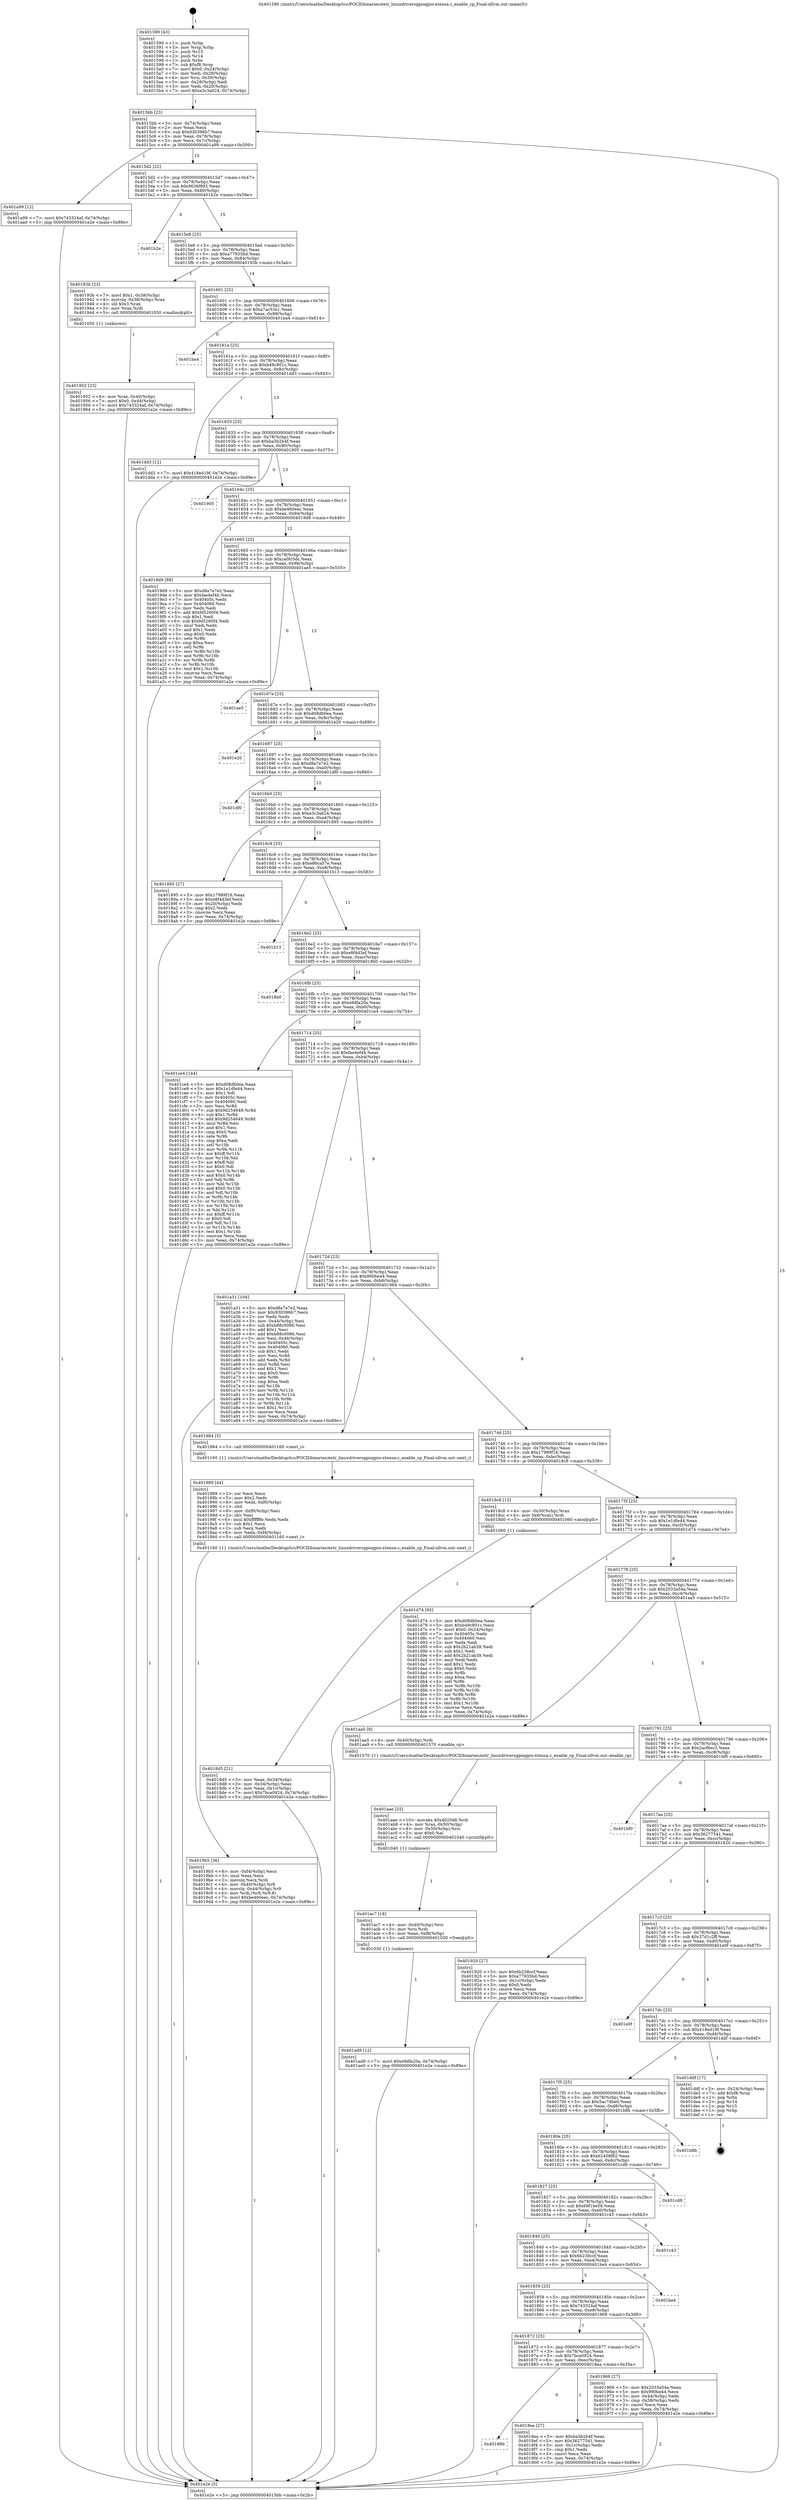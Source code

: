 digraph "0x401590" {
  label = "0x401590 (/mnt/c/Users/mathe/Desktop/tcc/POCII/binaries/extr_linuxdriversgpiogpio-xtensa.c_enable_cp_Final-ollvm.out::main(0))"
  labelloc = "t"
  node[shape=record]

  Entry [label="",width=0.3,height=0.3,shape=circle,fillcolor=black,style=filled]
  "0x4015bb" [label="{
     0x4015bb [23]\l
     | [instrs]\l
     &nbsp;&nbsp;0x4015bb \<+3\>: mov -0x74(%rbp),%eax\l
     &nbsp;&nbsp;0x4015be \<+2\>: mov %eax,%ecx\l
     &nbsp;&nbsp;0x4015c0 \<+6\>: sub $0x930396b7,%ecx\l
     &nbsp;&nbsp;0x4015c6 \<+3\>: mov %eax,-0x78(%rbp)\l
     &nbsp;&nbsp;0x4015c9 \<+3\>: mov %ecx,-0x7c(%rbp)\l
     &nbsp;&nbsp;0x4015cc \<+6\>: je 0000000000401a99 \<main+0x509\>\l
  }"]
  "0x401a99" [label="{
     0x401a99 [12]\l
     | [instrs]\l
     &nbsp;&nbsp;0x401a99 \<+7\>: movl $0x743324af,-0x74(%rbp)\l
     &nbsp;&nbsp;0x401aa0 \<+5\>: jmp 0000000000401e2e \<main+0x89e\>\l
  }"]
  "0x4015d2" [label="{
     0x4015d2 [22]\l
     | [instrs]\l
     &nbsp;&nbsp;0x4015d2 \<+5\>: jmp 00000000004015d7 \<main+0x47\>\l
     &nbsp;&nbsp;0x4015d7 \<+3\>: mov -0x78(%rbp),%eax\l
     &nbsp;&nbsp;0x4015da \<+5\>: sub $0x9636f892,%eax\l
     &nbsp;&nbsp;0x4015df \<+3\>: mov %eax,-0x80(%rbp)\l
     &nbsp;&nbsp;0x4015e2 \<+6\>: je 0000000000401b2e \<main+0x59e\>\l
  }"]
  Exit [label="",width=0.3,height=0.3,shape=circle,fillcolor=black,style=filled,peripheries=2]
  "0x401b2e" [label="{
     0x401b2e\l
  }", style=dashed]
  "0x4015e8" [label="{
     0x4015e8 [25]\l
     | [instrs]\l
     &nbsp;&nbsp;0x4015e8 \<+5\>: jmp 00000000004015ed \<main+0x5d\>\l
     &nbsp;&nbsp;0x4015ed \<+3\>: mov -0x78(%rbp),%eax\l
     &nbsp;&nbsp;0x4015f0 \<+5\>: sub $0xa77935bd,%eax\l
     &nbsp;&nbsp;0x4015f5 \<+6\>: mov %eax,-0x84(%rbp)\l
     &nbsp;&nbsp;0x4015fb \<+6\>: je 000000000040193b \<main+0x3ab\>\l
  }"]
  "0x401ad9" [label="{
     0x401ad9 [12]\l
     | [instrs]\l
     &nbsp;&nbsp;0x401ad9 \<+7\>: movl $0xe9dfa20a,-0x74(%rbp)\l
     &nbsp;&nbsp;0x401ae0 \<+5\>: jmp 0000000000401e2e \<main+0x89e\>\l
  }"]
  "0x40193b" [label="{
     0x40193b [23]\l
     | [instrs]\l
     &nbsp;&nbsp;0x40193b \<+7\>: movl $0x1,-0x38(%rbp)\l
     &nbsp;&nbsp;0x401942 \<+4\>: movslq -0x38(%rbp),%rax\l
     &nbsp;&nbsp;0x401946 \<+4\>: shl $0x3,%rax\l
     &nbsp;&nbsp;0x40194a \<+3\>: mov %rax,%rdi\l
     &nbsp;&nbsp;0x40194d \<+5\>: call 0000000000401050 \<malloc@plt\>\l
     | [calls]\l
     &nbsp;&nbsp;0x401050 \{1\} (unknown)\l
  }"]
  "0x401601" [label="{
     0x401601 [25]\l
     | [instrs]\l
     &nbsp;&nbsp;0x401601 \<+5\>: jmp 0000000000401606 \<main+0x76\>\l
     &nbsp;&nbsp;0x401606 \<+3\>: mov -0x78(%rbp),%eax\l
     &nbsp;&nbsp;0x401609 \<+5\>: sub $0xa7ac53e1,%eax\l
     &nbsp;&nbsp;0x40160e \<+6\>: mov %eax,-0x88(%rbp)\l
     &nbsp;&nbsp;0x401614 \<+6\>: je 0000000000401ba4 \<main+0x614\>\l
  }"]
  "0x401ac7" [label="{
     0x401ac7 [18]\l
     | [instrs]\l
     &nbsp;&nbsp;0x401ac7 \<+4\>: mov -0x40(%rbp),%rsi\l
     &nbsp;&nbsp;0x401acb \<+3\>: mov %rsi,%rdi\l
     &nbsp;&nbsp;0x401ace \<+6\>: mov %eax,-0xf8(%rbp)\l
     &nbsp;&nbsp;0x401ad4 \<+5\>: call 0000000000401030 \<free@plt\>\l
     | [calls]\l
     &nbsp;&nbsp;0x401030 \{1\} (unknown)\l
  }"]
  "0x401ba4" [label="{
     0x401ba4\l
  }", style=dashed]
  "0x40161a" [label="{
     0x40161a [25]\l
     | [instrs]\l
     &nbsp;&nbsp;0x40161a \<+5\>: jmp 000000000040161f \<main+0x8f\>\l
     &nbsp;&nbsp;0x40161f \<+3\>: mov -0x78(%rbp),%eax\l
     &nbsp;&nbsp;0x401622 \<+5\>: sub $0xb49c801c,%eax\l
     &nbsp;&nbsp;0x401627 \<+6\>: mov %eax,-0x8c(%rbp)\l
     &nbsp;&nbsp;0x40162d \<+6\>: je 0000000000401dd3 \<main+0x843\>\l
  }"]
  "0x401aae" [label="{
     0x401aae [25]\l
     | [instrs]\l
     &nbsp;&nbsp;0x401aae \<+10\>: movabs $0x4020d6,%rdi\l
     &nbsp;&nbsp;0x401ab8 \<+4\>: mov %rax,-0x50(%rbp)\l
     &nbsp;&nbsp;0x401abc \<+4\>: mov -0x50(%rbp),%rsi\l
     &nbsp;&nbsp;0x401ac0 \<+2\>: mov $0x0,%al\l
     &nbsp;&nbsp;0x401ac2 \<+5\>: call 0000000000401040 \<printf@plt\>\l
     | [calls]\l
     &nbsp;&nbsp;0x401040 \{1\} (unknown)\l
  }"]
  "0x401dd3" [label="{
     0x401dd3 [12]\l
     | [instrs]\l
     &nbsp;&nbsp;0x401dd3 \<+7\>: movl $0x418ed19f,-0x74(%rbp)\l
     &nbsp;&nbsp;0x401dda \<+5\>: jmp 0000000000401e2e \<main+0x89e\>\l
  }"]
  "0x401633" [label="{
     0x401633 [25]\l
     | [instrs]\l
     &nbsp;&nbsp;0x401633 \<+5\>: jmp 0000000000401638 \<main+0xa8\>\l
     &nbsp;&nbsp;0x401638 \<+3\>: mov -0x78(%rbp),%eax\l
     &nbsp;&nbsp;0x40163b \<+5\>: sub $0xba3b2b4f,%eax\l
     &nbsp;&nbsp;0x401640 \<+6\>: mov %eax,-0x90(%rbp)\l
     &nbsp;&nbsp;0x401646 \<+6\>: je 0000000000401905 \<main+0x375\>\l
  }"]
  "0x4019b5" [label="{
     0x4019b5 [36]\l
     | [instrs]\l
     &nbsp;&nbsp;0x4019b5 \<+6\>: mov -0xf4(%rbp),%ecx\l
     &nbsp;&nbsp;0x4019bb \<+3\>: imul %eax,%ecx\l
     &nbsp;&nbsp;0x4019be \<+3\>: movslq %ecx,%rdi\l
     &nbsp;&nbsp;0x4019c1 \<+4\>: mov -0x40(%rbp),%r8\l
     &nbsp;&nbsp;0x4019c5 \<+4\>: movslq -0x44(%rbp),%r9\l
     &nbsp;&nbsp;0x4019c9 \<+4\>: mov %rdi,(%r8,%r9,8)\l
     &nbsp;&nbsp;0x4019cd \<+7\>: movl $0xbe460eec,-0x74(%rbp)\l
     &nbsp;&nbsp;0x4019d4 \<+5\>: jmp 0000000000401e2e \<main+0x89e\>\l
  }"]
  "0x401905" [label="{
     0x401905\l
  }", style=dashed]
  "0x40164c" [label="{
     0x40164c [25]\l
     | [instrs]\l
     &nbsp;&nbsp;0x40164c \<+5\>: jmp 0000000000401651 \<main+0xc1\>\l
     &nbsp;&nbsp;0x401651 \<+3\>: mov -0x78(%rbp),%eax\l
     &nbsp;&nbsp;0x401654 \<+5\>: sub $0xbe460eec,%eax\l
     &nbsp;&nbsp;0x401659 \<+6\>: mov %eax,-0x94(%rbp)\l
     &nbsp;&nbsp;0x40165f \<+6\>: je 00000000004019d9 \<main+0x449\>\l
  }"]
  "0x401989" [label="{
     0x401989 [44]\l
     | [instrs]\l
     &nbsp;&nbsp;0x401989 \<+2\>: xor %ecx,%ecx\l
     &nbsp;&nbsp;0x40198b \<+5\>: mov $0x2,%edx\l
     &nbsp;&nbsp;0x401990 \<+6\>: mov %edx,-0xf0(%rbp)\l
     &nbsp;&nbsp;0x401996 \<+1\>: cltd\l
     &nbsp;&nbsp;0x401997 \<+6\>: mov -0xf0(%rbp),%esi\l
     &nbsp;&nbsp;0x40199d \<+2\>: idiv %esi\l
     &nbsp;&nbsp;0x40199f \<+6\>: imul $0xfffffffe,%edx,%edx\l
     &nbsp;&nbsp;0x4019a5 \<+3\>: sub $0x1,%ecx\l
     &nbsp;&nbsp;0x4019a8 \<+2\>: sub %ecx,%edx\l
     &nbsp;&nbsp;0x4019aa \<+6\>: mov %edx,-0xf4(%rbp)\l
     &nbsp;&nbsp;0x4019b0 \<+5\>: call 0000000000401160 \<next_i\>\l
     | [calls]\l
     &nbsp;&nbsp;0x401160 \{1\} (/mnt/c/Users/mathe/Desktop/tcc/POCII/binaries/extr_linuxdriversgpiogpio-xtensa.c_enable_cp_Final-ollvm.out::next_i)\l
  }"]
  "0x4019d9" [label="{
     0x4019d9 [88]\l
     | [instrs]\l
     &nbsp;&nbsp;0x4019d9 \<+5\>: mov $0xd8a7e7e2,%eax\l
     &nbsp;&nbsp;0x4019de \<+5\>: mov $0xfae4ef4b,%ecx\l
     &nbsp;&nbsp;0x4019e3 \<+7\>: mov 0x40405c,%edx\l
     &nbsp;&nbsp;0x4019ea \<+7\>: mov 0x404060,%esi\l
     &nbsp;&nbsp;0x4019f1 \<+2\>: mov %edx,%edi\l
     &nbsp;&nbsp;0x4019f3 \<+6\>: add $0xfd5260f4,%edi\l
     &nbsp;&nbsp;0x4019f9 \<+3\>: sub $0x1,%edi\l
     &nbsp;&nbsp;0x4019fc \<+6\>: sub $0xfd5260f4,%edi\l
     &nbsp;&nbsp;0x401a02 \<+3\>: imul %edi,%edx\l
     &nbsp;&nbsp;0x401a05 \<+3\>: and $0x1,%edx\l
     &nbsp;&nbsp;0x401a08 \<+3\>: cmp $0x0,%edx\l
     &nbsp;&nbsp;0x401a0b \<+4\>: sete %r8b\l
     &nbsp;&nbsp;0x401a0f \<+3\>: cmp $0xa,%esi\l
     &nbsp;&nbsp;0x401a12 \<+4\>: setl %r9b\l
     &nbsp;&nbsp;0x401a16 \<+3\>: mov %r8b,%r10b\l
     &nbsp;&nbsp;0x401a19 \<+3\>: and %r9b,%r10b\l
     &nbsp;&nbsp;0x401a1c \<+3\>: xor %r9b,%r8b\l
     &nbsp;&nbsp;0x401a1f \<+3\>: or %r8b,%r10b\l
     &nbsp;&nbsp;0x401a22 \<+4\>: test $0x1,%r10b\l
     &nbsp;&nbsp;0x401a26 \<+3\>: cmovne %ecx,%eax\l
     &nbsp;&nbsp;0x401a29 \<+3\>: mov %eax,-0x74(%rbp)\l
     &nbsp;&nbsp;0x401a2c \<+5\>: jmp 0000000000401e2e \<main+0x89e\>\l
  }"]
  "0x401665" [label="{
     0x401665 [25]\l
     | [instrs]\l
     &nbsp;&nbsp;0x401665 \<+5\>: jmp 000000000040166a \<main+0xda\>\l
     &nbsp;&nbsp;0x40166a \<+3\>: mov -0x78(%rbp),%eax\l
     &nbsp;&nbsp;0x40166d \<+5\>: sub $0xca0fc5dc,%eax\l
     &nbsp;&nbsp;0x401672 \<+6\>: mov %eax,-0x98(%rbp)\l
     &nbsp;&nbsp;0x401678 \<+6\>: je 0000000000401ae5 \<main+0x555\>\l
  }"]
  "0x401952" [label="{
     0x401952 [23]\l
     | [instrs]\l
     &nbsp;&nbsp;0x401952 \<+4\>: mov %rax,-0x40(%rbp)\l
     &nbsp;&nbsp;0x401956 \<+7\>: movl $0x0,-0x44(%rbp)\l
     &nbsp;&nbsp;0x40195d \<+7\>: movl $0x743324af,-0x74(%rbp)\l
     &nbsp;&nbsp;0x401964 \<+5\>: jmp 0000000000401e2e \<main+0x89e\>\l
  }"]
  "0x401ae5" [label="{
     0x401ae5\l
  }", style=dashed]
  "0x40167e" [label="{
     0x40167e [25]\l
     | [instrs]\l
     &nbsp;&nbsp;0x40167e \<+5\>: jmp 0000000000401683 \<main+0xf3\>\l
     &nbsp;&nbsp;0x401683 \<+3\>: mov -0x78(%rbp),%eax\l
     &nbsp;&nbsp;0x401686 \<+5\>: sub $0xd08db0ea,%eax\l
     &nbsp;&nbsp;0x40168b \<+6\>: mov %eax,-0x9c(%rbp)\l
     &nbsp;&nbsp;0x401691 \<+6\>: je 0000000000401e20 \<main+0x890\>\l
  }"]
  "0x40188b" [label="{
     0x40188b\l
  }", style=dashed]
  "0x401e20" [label="{
     0x401e20\l
  }", style=dashed]
  "0x401697" [label="{
     0x401697 [25]\l
     | [instrs]\l
     &nbsp;&nbsp;0x401697 \<+5\>: jmp 000000000040169c \<main+0x10c\>\l
     &nbsp;&nbsp;0x40169c \<+3\>: mov -0x78(%rbp),%eax\l
     &nbsp;&nbsp;0x40169f \<+5\>: sub $0xd8a7e7e2,%eax\l
     &nbsp;&nbsp;0x4016a4 \<+6\>: mov %eax,-0xa0(%rbp)\l
     &nbsp;&nbsp;0x4016aa \<+6\>: je 0000000000401df0 \<main+0x860\>\l
  }"]
  "0x4018ea" [label="{
     0x4018ea [27]\l
     | [instrs]\l
     &nbsp;&nbsp;0x4018ea \<+5\>: mov $0xba3b2b4f,%eax\l
     &nbsp;&nbsp;0x4018ef \<+5\>: mov $0x36277541,%ecx\l
     &nbsp;&nbsp;0x4018f4 \<+3\>: mov -0x1c(%rbp),%edx\l
     &nbsp;&nbsp;0x4018f7 \<+3\>: cmp $0x1,%edx\l
     &nbsp;&nbsp;0x4018fa \<+3\>: cmovl %ecx,%eax\l
     &nbsp;&nbsp;0x4018fd \<+3\>: mov %eax,-0x74(%rbp)\l
     &nbsp;&nbsp;0x401900 \<+5\>: jmp 0000000000401e2e \<main+0x89e\>\l
  }"]
  "0x401df0" [label="{
     0x401df0\l
  }", style=dashed]
  "0x4016b0" [label="{
     0x4016b0 [25]\l
     | [instrs]\l
     &nbsp;&nbsp;0x4016b0 \<+5\>: jmp 00000000004016b5 \<main+0x125\>\l
     &nbsp;&nbsp;0x4016b5 \<+3\>: mov -0x78(%rbp),%eax\l
     &nbsp;&nbsp;0x4016b8 \<+5\>: sub $0xe3c3a624,%eax\l
     &nbsp;&nbsp;0x4016bd \<+6\>: mov %eax,-0xa4(%rbp)\l
     &nbsp;&nbsp;0x4016c3 \<+6\>: je 0000000000401895 \<main+0x305\>\l
  }"]
  "0x401872" [label="{
     0x401872 [25]\l
     | [instrs]\l
     &nbsp;&nbsp;0x401872 \<+5\>: jmp 0000000000401877 \<main+0x2e7\>\l
     &nbsp;&nbsp;0x401877 \<+3\>: mov -0x78(%rbp),%eax\l
     &nbsp;&nbsp;0x40187a \<+5\>: sub $0x7bca0924,%eax\l
     &nbsp;&nbsp;0x40187f \<+6\>: mov %eax,-0xec(%rbp)\l
     &nbsp;&nbsp;0x401885 \<+6\>: je 00000000004018ea \<main+0x35a\>\l
  }"]
  "0x401895" [label="{
     0x401895 [27]\l
     | [instrs]\l
     &nbsp;&nbsp;0x401895 \<+5\>: mov $0x17989f16,%eax\l
     &nbsp;&nbsp;0x40189a \<+5\>: mov $0xe8f4d3ef,%ecx\l
     &nbsp;&nbsp;0x40189f \<+3\>: mov -0x20(%rbp),%edx\l
     &nbsp;&nbsp;0x4018a2 \<+3\>: cmp $0x2,%edx\l
     &nbsp;&nbsp;0x4018a5 \<+3\>: cmovne %ecx,%eax\l
     &nbsp;&nbsp;0x4018a8 \<+3\>: mov %eax,-0x74(%rbp)\l
     &nbsp;&nbsp;0x4018ab \<+5\>: jmp 0000000000401e2e \<main+0x89e\>\l
  }"]
  "0x4016c9" [label="{
     0x4016c9 [25]\l
     | [instrs]\l
     &nbsp;&nbsp;0x4016c9 \<+5\>: jmp 00000000004016ce \<main+0x13e\>\l
     &nbsp;&nbsp;0x4016ce \<+3\>: mov -0x78(%rbp),%eax\l
     &nbsp;&nbsp;0x4016d1 \<+5\>: sub $0xe86ca57e,%eax\l
     &nbsp;&nbsp;0x4016d6 \<+6\>: mov %eax,-0xa8(%rbp)\l
     &nbsp;&nbsp;0x4016dc \<+6\>: je 0000000000401b13 \<main+0x583\>\l
  }"]
  "0x401e2e" [label="{
     0x401e2e [5]\l
     | [instrs]\l
     &nbsp;&nbsp;0x401e2e \<+5\>: jmp 00000000004015bb \<main+0x2b\>\l
  }"]
  "0x401590" [label="{
     0x401590 [43]\l
     | [instrs]\l
     &nbsp;&nbsp;0x401590 \<+1\>: push %rbp\l
     &nbsp;&nbsp;0x401591 \<+3\>: mov %rsp,%rbp\l
     &nbsp;&nbsp;0x401594 \<+2\>: push %r15\l
     &nbsp;&nbsp;0x401596 \<+2\>: push %r14\l
     &nbsp;&nbsp;0x401598 \<+1\>: push %rbx\l
     &nbsp;&nbsp;0x401599 \<+7\>: sub $0xf8,%rsp\l
     &nbsp;&nbsp;0x4015a0 \<+7\>: movl $0x0,-0x24(%rbp)\l
     &nbsp;&nbsp;0x4015a7 \<+3\>: mov %edi,-0x28(%rbp)\l
     &nbsp;&nbsp;0x4015aa \<+4\>: mov %rsi,-0x30(%rbp)\l
     &nbsp;&nbsp;0x4015ae \<+3\>: mov -0x28(%rbp),%edi\l
     &nbsp;&nbsp;0x4015b1 \<+3\>: mov %edi,-0x20(%rbp)\l
     &nbsp;&nbsp;0x4015b4 \<+7\>: movl $0xe3c3a624,-0x74(%rbp)\l
  }"]
  "0x401969" [label="{
     0x401969 [27]\l
     | [instrs]\l
     &nbsp;&nbsp;0x401969 \<+5\>: mov $0x2033a54a,%eax\l
     &nbsp;&nbsp;0x40196e \<+5\>: mov $0x990be44,%ecx\l
     &nbsp;&nbsp;0x401973 \<+3\>: mov -0x44(%rbp),%edx\l
     &nbsp;&nbsp;0x401976 \<+3\>: cmp -0x38(%rbp),%edx\l
     &nbsp;&nbsp;0x401979 \<+3\>: cmovl %ecx,%eax\l
     &nbsp;&nbsp;0x40197c \<+3\>: mov %eax,-0x74(%rbp)\l
     &nbsp;&nbsp;0x40197f \<+5\>: jmp 0000000000401e2e \<main+0x89e\>\l
  }"]
  "0x401b13" [label="{
     0x401b13\l
  }", style=dashed]
  "0x4016e2" [label="{
     0x4016e2 [25]\l
     | [instrs]\l
     &nbsp;&nbsp;0x4016e2 \<+5\>: jmp 00000000004016e7 \<main+0x157\>\l
     &nbsp;&nbsp;0x4016e7 \<+3\>: mov -0x78(%rbp),%eax\l
     &nbsp;&nbsp;0x4016ea \<+5\>: sub $0xe8f4d3ef,%eax\l
     &nbsp;&nbsp;0x4016ef \<+6\>: mov %eax,-0xac(%rbp)\l
     &nbsp;&nbsp;0x4016f5 \<+6\>: je 00000000004018b0 \<main+0x320\>\l
  }"]
  "0x401859" [label="{
     0x401859 [25]\l
     | [instrs]\l
     &nbsp;&nbsp;0x401859 \<+5\>: jmp 000000000040185e \<main+0x2ce\>\l
     &nbsp;&nbsp;0x40185e \<+3\>: mov -0x78(%rbp),%eax\l
     &nbsp;&nbsp;0x401861 \<+5\>: sub $0x743324af,%eax\l
     &nbsp;&nbsp;0x401866 \<+6\>: mov %eax,-0xe8(%rbp)\l
     &nbsp;&nbsp;0x40186c \<+6\>: je 0000000000401969 \<main+0x3d9\>\l
  }"]
  "0x4018b0" [label="{
     0x4018b0\l
  }", style=dashed]
  "0x4016fb" [label="{
     0x4016fb [25]\l
     | [instrs]\l
     &nbsp;&nbsp;0x4016fb \<+5\>: jmp 0000000000401700 \<main+0x170\>\l
     &nbsp;&nbsp;0x401700 \<+3\>: mov -0x78(%rbp),%eax\l
     &nbsp;&nbsp;0x401703 \<+5\>: sub $0xe9dfa20a,%eax\l
     &nbsp;&nbsp;0x401708 \<+6\>: mov %eax,-0xb0(%rbp)\l
     &nbsp;&nbsp;0x40170e \<+6\>: je 0000000000401ce4 \<main+0x754\>\l
  }"]
  "0x401be4" [label="{
     0x401be4\l
  }", style=dashed]
  "0x401ce4" [label="{
     0x401ce4 [144]\l
     | [instrs]\l
     &nbsp;&nbsp;0x401ce4 \<+5\>: mov $0xd08db0ea,%eax\l
     &nbsp;&nbsp;0x401ce9 \<+5\>: mov $0x1e1dfe44,%ecx\l
     &nbsp;&nbsp;0x401cee \<+2\>: mov $0x1,%dl\l
     &nbsp;&nbsp;0x401cf0 \<+7\>: mov 0x40405c,%esi\l
     &nbsp;&nbsp;0x401cf7 \<+7\>: mov 0x404060,%edi\l
     &nbsp;&nbsp;0x401cfe \<+3\>: mov %esi,%r8d\l
     &nbsp;&nbsp;0x401d01 \<+7\>: sub $0x9d254649,%r8d\l
     &nbsp;&nbsp;0x401d08 \<+4\>: sub $0x1,%r8d\l
     &nbsp;&nbsp;0x401d0c \<+7\>: add $0x9d254649,%r8d\l
     &nbsp;&nbsp;0x401d13 \<+4\>: imul %r8d,%esi\l
     &nbsp;&nbsp;0x401d17 \<+3\>: and $0x1,%esi\l
     &nbsp;&nbsp;0x401d1a \<+3\>: cmp $0x0,%esi\l
     &nbsp;&nbsp;0x401d1d \<+4\>: sete %r9b\l
     &nbsp;&nbsp;0x401d21 \<+3\>: cmp $0xa,%edi\l
     &nbsp;&nbsp;0x401d24 \<+4\>: setl %r10b\l
     &nbsp;&nbsp;0x401d28 \<+3\>: mov %r9b,%r11b\l
     &nbsp;&nbsp;0x401d2b \<+4\>: xor $0xff,%r11b\l
     &nbsp;&nbsp;0x401d2f \<+3\>: mov %r10b,%bl\l
     &nbsp;&nbsp;0x401d32 \<+3\>: xor $0xff,%bl\l
     &nbsp;&nbsp;0x401d35 \<+3\>: xor $0x0,%dl\l
     &nbsp;&nbsp;0x401d38 \<+3\>: mov %r11b,%r14b\l
     &nbsp;&nbsp;0x401d3b \<+4\>: and $0x0,%r14b\l
     &nbsp;&nbsp;0x401d3f \<+3\>: and %dl,%r9b\l
     &nbsp;&nbsp;0x401d42 \<+3\>: mov %bl,%r15b\l
     &nbsp;&nbsp;0x401d45 \<+4\>: and $0x0,%r15b\l
     &nbsp;&nbsp;0x401d49 \<+3\>: and %dl,%r10b\l
     &nbsp;&nbsp;0x401d4c \<+3\>: or %r9b,%r14b\l
     &nbsp;&nbsp;0x401d4f \<+3\>: or %r10b,%r15b\l
     &nbsp;&nbsp;0x401d52 \<+3\>: xor %r15b,%r14b\l
     &nbsp;&nbsp;0x401d55 \<+3\>: or %bl,%r11b\l
     &nbsp;&nbsp;0x401d58 \<+4\>: xor $0xff,%r11b\l
     &nbsp;&nbsp;0x401d5c \<+3\>: or $0x0,%dl\l
     &nbsp;&nbsp;0x401d5f \<+3\>: and %dl,%r11b\l
     &nbsp;&nbsp;0x401d62 \<+3\>: or %r11b,%r14b\l
     &nbsp;&nbsp;0x401d65 \<+4\>: test $0x1,%r14b\l
     &nbsp;&nbsp;0x401d69 \<+3\>: cmovne %ecx,%eax\l
     &nbsp;&nbsp;0x401d6c \<+3\>: mov %eax,-0x74(%rbp)\l
     &nbsp;&nbsp;0x401d6f \<+5\>: jmp 0000000000401e2e \<main+0x89e\>\l
  }"]
  "0x401714" [label="{
     0x401714 [25]\l
     | [instrs]\l
     &nbsp;&nbsp;0x401714 \<+5\>: jmp 0000000000401719 \<main+0x189\>\l
     &nbsp;&nbsp;0x401719 \<+3\>: mov -0x78(%rbp),%eax\l
     &nbsp;&nbsp;0x40171c \<+5\>: sub $0xfae4ef4b,%eax\l
     &nbsp;&nbsp;0x401721 \<+6\>: mov %eax,-0xb4(%rbp)\l
     &nbsp;&nbsp;0x401727 \<+6\>: je 0000000000401a31 \<main+0x4a1\>\l
  }"]
  "0x401840" [label="{
     0x401840 [25]\l
     | [instrs]\l
     &nbsp;&nbsp;0x401840 \<+5\>: jmp 0000000000401845 \<main+0x2b5\>\l
     &nbsp;&nbsp;0x401845 \<+3\>: mov -0x78(%rbp),%eax\l
     &nbsp;&nbsp;0x401848 \<+5\>: sub $0x6b238ccf,%eax\l
     &nbsp;&nbsp;0x40184d \<+6\>: mov %eax,-0xe4(%rbp)\l
     &nbsp;&nbsp;0x401853 \<+6\>: je 0000000000401be4 \<main+0x654\>\l
  }"]
  "0x401a31" [label="{
     0x401a31 [104]\l
     | [instrs]\l
     &nbsp;&nbsp;0x401a31 \<+5\>: mov $0xd8a7e7e2,%eax\l
     &nbsp;&nbsp;0x401a36 \<+5\>: mov $0x930396b7,%ecx\l
     &nbsp;&nbsp;0x401a3b \<+2\>: xor %edx,%edx\l
     &nbsp;&nbsp;0x401a3d \<+3\>: mov -0x44(%rbp),%esi\l
     &nbsp;&nbsp;0x401a40 \<+6\>: sub $0xb88c0086,%esi\l
     &nbsp;&nbsp;0x401a46 \<+3\>: add $0x1,%esi\l
     &nbsp;&nbsp;0x401a49 \<+6\>: add $0xb88c0086,%esi\l
     &nbsp;&nbsp;0x401a4f \<+3\>: mov %esi,-0x44(%rbp)\l
     &nbsp;&nbsp;0x401a52 \<+7\>: mov 0x40405c,%esi\l
     &nbsp;&nbsp;0x401a59 \<+7\>: mov 0x404060,%edi\l
     &nbsp;&nbsp;0x401a60 \<+3\>: sub $0x1,%edx\l
     &nbsp;&nbsp;0x401a63 \<+3\>: mov %esi,%r8d\l
     &nbsp;&nbsp;0x401a66 \<+3\>: add %edx,%r8d\l
     &nbsp;&nbsp;0x401a69 \<+4\>: imul %r8d,%esi\l
     &nbsp;&nbsp;0x401a6d \<+3\>: and $0x1,%esi\l
     &nbsp;&nbsp;0x401a70 \<+3\>: cmp $0x0,%esi\l
     &nbsp;&nbsp;0x401a73 \<+4\>: sete %r9b\l
     &nbsp;&nbsp;0x401a77 \<+3\>: cmp $0xa,%edi\l
     &nbsp;&nbsp;0x401a7a \<+4\>: setl %r10b\l
     &nbsp;&nbsp;0x401a7e \<+3\>: mov %r9b,%r11b\l
     &nbsp;&nbsp;0x401a81 \<+3\>: and %r10b,%r11b\l
     &nbsp;&nbsp;0x401a84 \<+3\>: xor %r10b,%r9b\l
     &nbsp;&nbsp;0x401a87 \<+3\>: or %r9b,%r11b\l
     &nbsp;&nbsp;0x401a8a \<+4\>: test $0x1,%r11b\l
     &nbsp;&nbsp;0x401a8e \<+3\>: cmovne %ecx,%eax\l
     &nbsp;&nbsp;0x401a91 \<+3\>: mov %eax,-0x74(%rbp)\l
     &nbsp;&nbsp;0x401a94 \<+5\>: jmp 0000000000401e2e \<main+0x89e\>\l
  }"]
  "0x40172d" [label="{
     0x40172d [25]\l
     | [instrs]\l
     &nbsp;&nbsp;0x40172d \<+5\>: jmp 0000000000401732 \<main+0x1a2\>\l
     &nbsp;&nbsp;0x401732 \<+3\>: mov -0x78(%rbp),%eax\l
     &nbsp;&nbsp;0x401735 \<+5\>: sub $0x990be44,%eax\l
     &nbsp;&nbsp;0x40173a \<+6\>: mov %eax,-0xb8(%rbp)\l
     &nbsp;&nbsp;0x401740 \<+6\>: je 0000000000401984 \<main+0x3f4\>\l
  }"]
  "0x401c43" [label="{
     0x401c43\l
  }", style=dashed]
  "0x401984" [label="{
     0x401984 [5]\l
     | [instrs]\l
     &nbsp;&nbsp;0x401984 \<+5\>: call 0000000000401160 \<next_i\>\l
     | [calls]\l
     &nbsp;&nbsp;0x401160 \{1\} (/mnt/c/Users/mathe/Desktop/tcc/POCII/binaries/extr_linuxdriversgpiogpio-xtensa.c_enable_cp_Final-ollvm.out::next_i)\l
  }"]
  "0x401746" [label="{
     0x401746 [25]\l
     | [instrs]\l
     &nbsp;&nbsp;0x401746 \<+5\>: jmp 000000000040174b \<main+0x1bb\>\l
     &nbsp;&nbsp;0x40174b \<+3\>: mov -0x78(%rbp),%eax\l
     &nbsp;&nbsp;0x40174e \<+5\>: sub $0x17989f16,%eax\l
     &nbsp;&nbsp;0x401753 \<+6\>: mov %eax,-0xbc(%rbp)\l
     &nbsp;&nbsp;0x401759 \<+6\>: je 00000000004018c8 \<main+0x338\>\l
  }"]
  "0x401827" [label="{
     0x401827 [25]\l
     | [instrs]\l
     &nbsp;&nbsp;0x401827 \<+5\>: jmp 000000000040182c \<main+0x29c\>\l
     &nbsp;&nbsp;0x40182c \<+3\>: mov -0x78(%rbp),%eax\l
     &nbsp;&nbsp;0x40182f \<+5\>: sub $0x69f1be58,%eax\l
     &nbsp;&nbsp;0x401834 \<+6\>: mov %eax,-0xe0(%rbp)\l
     &nbsp;&nbsp;0x40183a \<+6\>: je 0000000000401c43 \<main+0x6b3\>\l
  }"]
  "0x4018c8" [label="{
     0x4018c8 [13]\l
     | [instrs]\l
     &nbsp;&nbsp;0x4018c8 \<+4\>: mov -0x30(%rbp),%rax\l
     &nbsp;&nbsp;0x4018cc \<+4\>: mov 0x8(%rax),%rdi\l
     &nbsp;&nbsp;0x4018d0 \<+5\>: call 0000000000401060 \<atoi@plt\>\l
     | [calls]\l
     &nbsp;&nbsp;0x401060 \{1\} (unknown)\l
  }"]
  "0x40175f" [label="{
     0x40175f [25]\l
     | [instrs]\l
     &nbsp;&nbsp;0x40175f \<+5\>: jmp 0000000000401764 \<main+0x1d4\>\l
     &nbsp;&nbsp;0x401764 \<+3\>: mov -0x78(%rbp),%eax\l
     &nbsp;&nbsp;0x401767 \<+5\>: sub $0x1e1dfe44,%eax\l
     &nbsp;&nbsp;0x40176c \<+6\>: mov %eax,-0xc0(%rbp)\l
     &nbsp;&nbsp;0x401772 \<+6\>: je 0000000000401d74 \<main+0x7e4\>\l
  }"]
  "0x4018d5" [label="{
     0x4018d5 [21]\l
     | [instrs]\l
     &nbsp;&nbsp;0x4018d5 \<+3\>: mov %eax,-0x34(%rbp)\l
     &nbsp;&nbsp;0x4018d8 \<+3\>: mov -0x34(%rbp),%eax\l
     &nbsp;&nbsp;0x4018db \<+3\>: mov %eax,-0x1c(%rbp)\l
     &nbsp;&nbsp;0x4018de \<+7\>: movl $0x7bca0924,-0x74(%rbp)\l
     &nbsp;&nbsp;0x4018e5 \<+5\>: jmp 0000000000401e2e \<main+0x89e\>\l
  }"]
  "0x401cd8" [label="{
     0x401cd8\l
  }", style=dashed]
  "0x401d74" [label="{
     0x401d74 [95]\l
     | [instrs]\l
     &nbsp;&nbsp;0x401d74 \<+5\>: mov $0xd08db0ea,%eax\l
     &nbsp;&nbsp;0x401d79 \<+5\>: mov $0xb49c801c,%ecx\l
     &nbsp;&nbsp;0x401d7e \<+7\>: movl $0x0,-0x24(%rbp)\l
     &nbsp;&nbsp;0x401d85 \<+7\>: mov 0x40405c,%edx\l
     &nbsp;&nbsp;0x401d8c \<+7\>: mov 0x404060,%esi\l
     &nbsp;&nbsp;0x401d93 \<+2\>: mov %edx,%edi\l
     &nbsp;&nbsp;0x401d95 \<+6\>: sub $0x2b21ab39,%edi\l
     &nbsp;&nbsp;0x401d9b \<+3\>: sub $0x1,%edi\l
     &nbsp;&nbsp;0x401d9e \<+6\>: add $0x2b21ab39,%edi\l
     &nbsp;&nbsp;0x401da4 \<+3\>: imul %edi,%edx\l
     &nbsp;&nbsp;0x401da7 \<+3\>: and $0x1,%edx\l
     &nbsp;&nbsp;0x401daa \<+3\>: cmp $0x0,%edx\l
     &nbsp;&nbsp;0x401dad \<+4\>: sete %r8b\l
     &nbsp;&nbsp;0x401db1 \<+3\>: cmp $0xa,%esi\l
     &nbsp;&nbsp;0x401db4 \<+4\>: setl %r9b\l
     &nbsp;&nbsp;0x401db8 \<+3\>: mov %r8b,%r10b\l
     &nbsp;&nbsp;0x401dbb \<+3\>: and %r9b,%r10b\l
     &nbsp;&nbsp;0x401dbe \<+3\>: xor %r9b,%r8b\l
     &nbsp;&nbsp;0x401dc1 \<+3\>: or %r8b,%r10b\l
     &nbsp;&nbsp;0x401dc4 \<+4\>: test $0x1,%r10b\l
     &nbsp;&nbsp;0x401dc8 \<+3\>: cmovne %ecx,%eax\l
     &nbsp;&nbsp;0x401dcb \<+3\>: mov %eax,-0x74(%rbp)\l
     &nbsp;&nbsp;0x401dce \<+5\>: jmp 0000000000401e2e \<main+0x89e\>\l
  }"]
  "0x401778" [label="{
     0x401778 [25]\l
     | [instrs]\l
     &nbsp;&nbsp;0x401778 \<+5\>: jmp 000000000040177d \<main+0x1ed\>\l
     &nbsp;&nbsp;0x40177d \<+3\>: mov -0x78(%rbp),%eax\l
     &nbsp;&nbsp;0x401780 \<+5\>: sub $0x2033a54a,%eax\l
     &nbsp;&nbsp;0x401785 \<+6\>: mov %eax,-0xc4(%rbp)\l
     &nbsp;&nbsp;0x40178b \<+6\>: je 0000000000401aa5 \<main+0x515\>\l
  }"]
  "0x40180e" [label="{
     0x40180e [25]\l
     | [instrs]\l
     &nbsp;&nbsp;0x40180e \<+5\>: jmp 0000000000401813 \<main+0x283\>\l
     &nbsp;&nbsp;0x401813 \<+3\>: mov -0x78(%rbp),%eax\l
     &nbsp;&nbsp;0x401816 \<+5\>: sub $0x62458f82,%eax\l
     &nbsp;&nbsp;0x40181b \<+6\>: mov %eax,-0xdc(%rbp)\l
     &nbsp;&nbsp;0x401821 \<+6\>: je 0000000000401cd8 \<main+0x748\>\l
  }"]
  "0x401aa5" [label="{
     0x401aa5 [9]\l
     | [instrs]\l
     &nbsp;&nbsp;0x401aa5 \<+4\>: mov -0x40(%rbp),%rdi\l
     &nbsp;&nbsp;0x401aa9 \<+5\>: call 0000000000401570 \<enable_cp\>\l
     | [calls]\l
     &nbsp;&nbsp;0x401570 \{1\} (/mnt/c/Users/mathe/Desktop/tcc/POCII/binaries/extr_linuxdriversgpiogpio-xtensa.c_enable_cp_Final-ollvm.out::enable_cp)\l
  }"]
  "0x401791" [label="{
     0x401791 [25]\l
     | [instrs]\l
     &nbsp;&nbsp;0x401791 \<+5\>: jmp 0000000000401796 \<main+0x206\>\l
     &nbsp;&nbsp;0x401796 \<+3\>: mov -0x78(%rbp),%eax\l
     &nbsp;&nbsp;0x401799 \<+5\>: sub $0x2acf6ec3,%eax\l
     &nbsp;&nbsp;0x40179e \<+6\>: mov %eax,-0xc8(%rbp)\l
     &nbsp;&nbsp;0x4017a4 \<+6\>: je 0000000000401bf0 \<main+0x660\>\l
  }"]
  "0x401b8b" [label="{
     0x401b8b\l
  }", style=dashed]
  "0x401bf0" [label="{
     0x401bf0\l
  }", style=dashed]
  "0x4017aa" [label="{
     0x4017aa [25]\l
     | [instrs]\l
     &nbsp;&nbsp;0x4017aa \<+5\>: jmp 00000000004017af \<main+0x21f\>\l
     &nbsp;&nbsp;0x4017af \<+3\>: mov -0x78(%rbp),%eax\l
     &nbsp;&nbsp;0x4017b2 \<+5\>: sub $0x36277541,%eax\l
     &nbsp;&nbsp;0x4017b7 \<+6\>: mov %eax,-0xcc(%rbp)\l
     &nbsp;&nbsp;0x4017bd \<+6\>: je 0000000000401920 \<main+0x390\>\l
  }"]
  "0x4017f5" [label="{
     0x4017f5 [25]\l
     | [instrs]\l
     &nbsp;&nbsp;0x4017f5 \<+5\>: jmp 00000000004017fa \<main+0x26a\>\l
     &nbsp;&nbsp;0x4017fa \<+3\>: mov -0x78(%rbp),%eax\l
     &nbsp;&nbsp;0x4017fd \<+5\>: sub $0x5ac7dbe0,%eax\l
     &nbsp;&nbsp;0x401802 \<+6\>: mov %eax,-0xd8(%rbp)\l
     &nbsp;&nbsp;0x401808 \<+6\>: je 0000000000401b8b \<main+0x5fb\>\l
  }"]
  "0x401920" [label="{
     0x401920 [27]\l
     | [instrs]\l
     &nbsp;&nbsp;0x401920 \<+5\>: mov $0x6b238ccf,%eax\l
     &nbsp;&nbsp;0x401925 \<+5\>: mov $0xa77935bd,%ecx\l
     &nbsp;&nbsp;0x40192a \<+3\>: mov -0x1c(%rbp),%edx\l
     &nbsp;&nbsp;0x40192d \<+3\>: cmp $0x0,%edx\l
     &nbsp;&nbsp;0x401930 \<+3\>: cmove %ecx,%eax\l
     &nbsp;&nbsp;0x401933 \<+3\>: mov %eax,-0x74(%rbp)\l
     &nbsp;&nbsp;0x401936 \<+5\>: jmp 0000000000401e2e \<main+0x89e\>\l
  }"]
  "0x4017c3" [label="{
     0x4017c3 [25]\l
     | [instrs]\l
     &nbsp;&nbsp;0x4017c3 \<+5\>: jmp 00000000004017c8 \<main+0x238\>\l
     &nbsp;&nbsp;0x4017c8 \<+3\>: mov -0x78(%rbp),%eax\l
     &nbsp;&nbsp;0x4017cb \<+5\>: sub $0x37d1c2ff,%eax\l
     &nbsp;&nbsp;0x4017d0 \<+6\>: mov %eax,-0xd0(%rbp)\l
     &nbsp;&nbsp;0x4017d6 \<+6\>: je 0000000000401e0f \<main+0x87f\>\l
  }"]
  "0x401ddf" [label="{
     0x401ddf [17]\l
     | [instrs]\l
     &nbsp;&nbsp;0x401ddf \<+3\>: mov -0x24(%rbp),%eax\l
     &nbsp;&nbsp;0x401de2 \<+7\>: add $0xf8,%rsp\l
     &nbsp;&nbsp;0x401de9 \<+1\>: pop %rbx\l
     &nbsp;&nbsp;0x401dea \<+2\>: pop %r14\l
     &nbsp;&nbsp;0x401dec \<+2\>: pop %r15\l
     &nbsp;&nbsp;0x401dee \<+1\>: pop %rbp\l
     &nbsp;&nbsp;0x401def \<+1\>: ret\l
  }"]
  "0x401e0f" [label="{
     0x401e0f\l
  }", style=dashed]
  "0x4017dc" [label="{
     0x4017dc [25]\l
     | [instrs]\l
     &nbsp;&nbsp;0x4017dc \<+5\>: jmp 00000000004017e1 \<main+0x251\>\l
     &nbsp;&nbsp;0x4017e1 \<+3\>: mov -0x78(%rbp),%eax\l
     &nbsp;&nbsp;0x4017e4 \<+5\>: sub $0x418ed19f,%eax\l
     &nbsp;&nbsp;0x4017e9 \<+6\>: mov %eax,-0xd4(%rbp)\l
     &nbsp;&nbsp;0x4017ef \<+6\>: je 0000000000401ddf \<main+0x84f\>\l
  }"]
  Entry -> "0x401590" [label=" 1"]
  "0x4015bb" -> "0x401a99" [label=" 1"]
  "0x4015bb" -> "0x4015d2" [label=" 15"]
  "0x401ddf" -> Exit [label=" 1"]
  "0x4015d2" -> "0x401b2e" [label=" 0"]
  "0x4015d2" -> "0x4015e8" [label=" 15"]
  "0x401dd3" -> "0x401e2e" [label=" 1"]
  "0x4015e8" -> "0x40193b" [label=" 1"]
  "0x4015e8" -> "0x401601" [label=" 14"]
  "0x401d74" -> "0x401e2e" [label=" 1"]
  "0x401601" -> "0x401ba4" [label=" 0"]
  "0x401601" -> "0x40161a" [label=" 14"]
  "0x401ce4" -> "0x401e2e" [label=" 1"]
  "0x40161a" -> "0x401dd3" [label=" 1"]
  "0x40161a" -> "0x401633" [label=" 13"]
  "0x401ad9" -> "0x401e2e" [label=" 1"]
  "0x401633" -> "0x401905" [label=" 0"]
  "0x401633" -> "0x40164c" [label=" 13"]
  "0x401ac7" -> "0x401ad9" [label=" 1"]
  "0x40164c" -> "0x4019d9" [label=" 1"]
  "0x40164c" -> "0x401665" [label=" 12"]
  "0x401aae" -> "0x401ac7" [label=" 1"]
  "0x401665" -> "0x401ae5" [label=" 0"]
  "0x401665" -> "0x40167e" [label=" 12"]
  "0x401aa5" -> "0x401aae" [label=" 1"]
  "0x40167e" -> "0x401e20" [label=" 0"]
  "0x40167e" -> "0x401697" [label=" 12"]
  "0x401a99" -> "0x401e2e" [label=" 1"]
  "0x401697" -> "0x401df0" [label=" 0"]
  "0x401697" -> "0x4016b0" [label=" 12"]
  "0x401a31" -> "0x401e2e" [label=" 1"]
  "0x4016b0" -> "0x401895" [label=" 1"]
  "0x4016b0" -> "0x4016c9" [label=" 11"]
  "0x401895" -> "0x401e2e" [label=" 1"]
  "0x401590" -> "0x4015bb" [label=" 1"]
  "0x401e2e" -> "0x4015bb" [label=" 15"]
  "0x4019b5" -> "0x401e2e" [label=" 1"]
  "0x4016c9" -> "0x401b13" [label=" 0"]
  "0x4016c9" -> "0x4016e2" [label=" 11"]
  "0x401989" -> "0x4019b5" [label=" 1"]
  "0x4016e2" -> "0x4018b0" [label=" 0"]
  "0x4016e2" -> "0x4016fb" [label=" 11"]
  "0x401969" -> "0x401e2e" [label=" 2"]
  "0x4016fb" -> "0x401ce4" [label=" 1"]
  "0x4016fb" -> "0x401714" [label=" 10"]
  "0x401952" -> "0x401e2e" [label=" 1"]
  "0x401714" -> "0x401a31" [label=" 1"]
  "0x401714" -> "0x40172d" [label=" 9"]
  "0x401920" -> "0x401e2e" [label=" 1"]
  "0x40172d" -> "0x401984" [label=" 1"]
  "0x40172d" -> "0x401746" [label=" 8"]
  "0x4018ea" -> "0x401e2e" [label=" 1"]
  "0x401746" -> "0x4018c8" [label=" 1"]
  "0x401746" -> "0x40175f" [label=" 7"]
  "0x4018c8" -> "0x4018d5" [label=" 1"]
  "0x4018d5" -> "0x401e2e" [label=" 1"]
  "0x401872" -> "0x4018ea" [label=" 1"]
  "0x40175f" -> "0x401d74" [label=" 1"]
  "0x40175f" -> "0x401778" [label=" 6"]
  "0x4019d9" -> "0x401e2e" [label=" 1"]
  "0x401778" -> "0x401aa5" [label=" 1"]
  "0x401778" -> "0x401791" [label=" 5"]
  "0x401859" -> "0x401969" [label=" 2"]
  "0x401791" -> "0x401bf0" [label=" 0"]
  "0x401791" -> "0x4017aa" [label=" 5"]
  "0x401984" -> "0x401989" [label=" 1"]
  "0x4017aa" -> "0x401920" [label=" 1"]
  "0x4017aa" -> "0x4017c3" [label=" 4"]
  "0x401840" -> "0x401be4" [label=" 0"]
  "0x4017c3" -> "0x401e0f" [label=" 0"]
  "0x4017c3" -> "0x4017dc" [label=" 4"]
  "0x40193b" -> "0x401952" [label=" 1"]
  "0x4017dc" -> "0x401ddf" [label=" 1"]
  "0x4017dc" -> "0x4017f5" [label=" 3"]
  "0x401840" -> "0x401859" [label=" 3"]
  "0x4017f5" -> "0x401b8b" [label=" 0"]
  "0x4017f5" -> "0x40180e" [label=" 3"]
  "0x401859" -> "0x401872" [label=" 1"]
  "0x40180e" -> "0x401cd8" [label=" 0"]
  "0x40180e" -> "0x401827" [label=" 3"]
  "0x401872" -> "0x40188b" [label=" 0"]
  "0x401827" -> "0x401c43" [label=" 0"]
  "0x401827" -> "0x401840" [label=" 3"]
}
